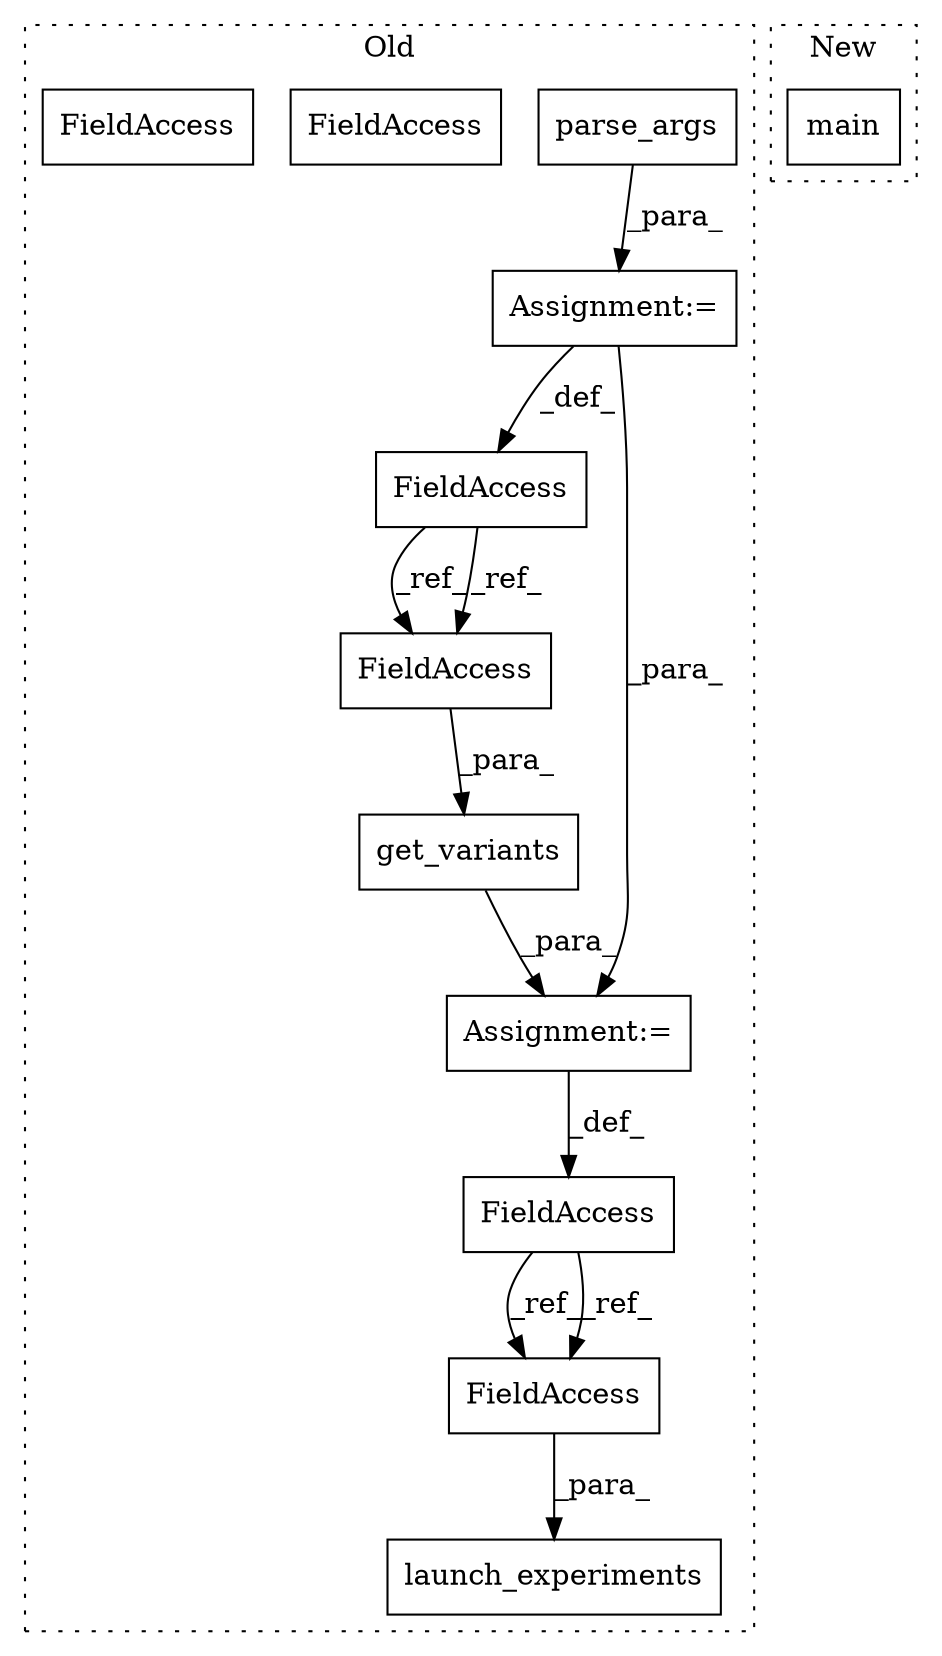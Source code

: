 digraph G {
subgraph cluster0 {
1 [label="parse_args" a="32" s="5407" l="12" shape="box"];
3 [label="launch_experiments" a="32" s="5471,5507" l="19,1" shape="box"];
4 [label="get_variants" a="32" s="5445,5462" l="13,1" shape="box"];
5 [label="FieldAccess" a="22" s="5402" l="4" shape="box"];
6 [label="FieldAccess" a="22" s="5427" l="17" shape="box"];
7 [label="FieldAccess" a="22" s="5458" l="4" shape="box"];
8 [label="FieldAccess" a="22" s="5490" l="17" shape="box"];
9 [label="Assignment:=" a="7" s="5444" l="1" shape="box"];
10 [label="Assignment:=" a="7" s="5406" l="1" shape="box"];
11 [label="FieldAccess" a="22" s="5490" l="17" shape="box"];
12 [label="FieldAccess" a="22" s="5458" l="4" shape="box"];
label = "Old";
style="dotted";
}
subgraph cluster1 {
2 [label="main" a="32" s="11885" l="6" shape="box"];
label = "New";
style="dotted";
}
1 -> 10 [label="_para_"];
4 -> 9 [label="_para_"];
5 -> 12 [label="_ref_"];
5 -> 12 [label="_ref_"];
6 -> 11 [label="_ref_"];
6 -> 11 [label="_ref_"];
9 -> 6 [label="_def_"];
10 -> 5 [label="_def_"];
10 -> 9 [label="_para_"];
11 -> 3 [label="_para_"];
12 -> 4 [label="_para_"];
}